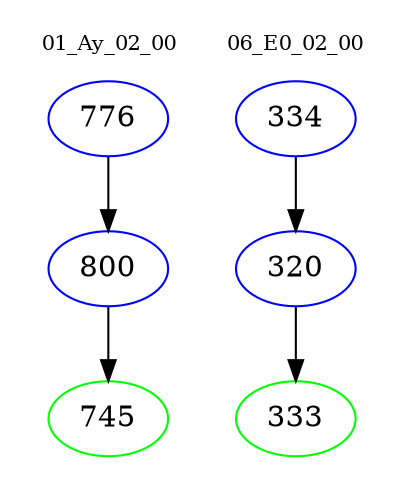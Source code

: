 digraph{
subgraph cluster_0 {
color = white
label = "01_Ay_02_00";
fontsize=10;
T0_776 [label="776", color="blue"]
T0_776 -> T0_800 [color="black"]
T0_800 [label="800", color="blue"]
T0_800 -> T0_745 [color="black"]
T0_745 [label="745", color="green"]
}
subgraph cluster_1 {
color = white
label = "06_E0_02_00";
fontsize=10;
T1_334 [label="334", color="blue"]
T1_334 -> T1_320 [color="black"]
T1_320 [label="320", color="blue"]
T1_320 -> T1_333 [color="black"]
T1_333 [label="333", color="green"]
}
}

